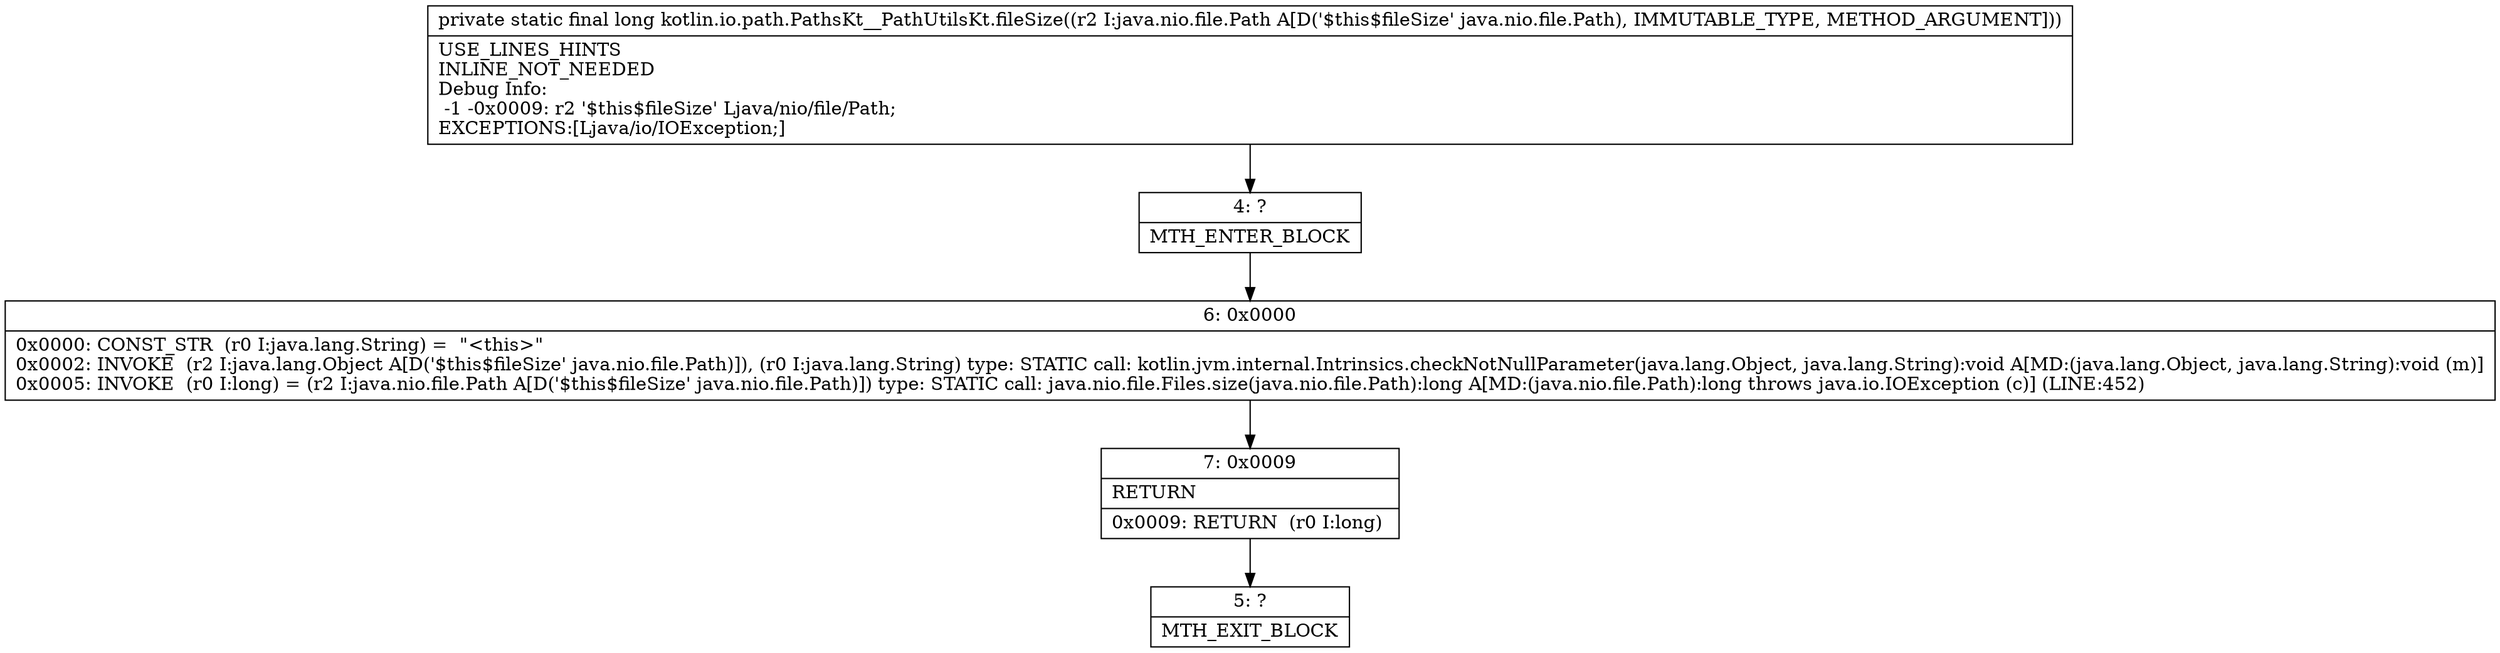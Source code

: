 digraph "CFG forkotlin.io.path.PathsKt__PathUtilsKt.fileSize(Ljava\/nio\/file\/Path;)J" {
Node_4 [shape=record,label="{4\:\ ?|MTH_ENTER_BLOCK\l}"];
Node_6 [shape=record,label="{6\:\ 0x0000|0x0000: CONST_STR  (r0 I:java.lang.String) =  \"\<this\>\" \l0x0002: INVOKE  (r2 I:java.lang.Object A[D('$this$fileSize' java.nio.file.Path)]), (r0 I:java.lang.String) type: STATIC call: kotlin.jvm.internal.Intrinsics.checkNotNullParameter(java.lang.Object, java.lang.String):void A[MD:(java.lang.Object, java.lang.String):void (m)]\l0x0005: INVOKE  (r0 I:long) = (r2 I:java.nio.file.Path A[D('$this$fileSize' java.nio.file.Path)]) type: STATIC call: java.nio.file.Files.size(java.nio.file.Path):long A[MD:(java.nio.file.Path):long throws java.io.IOException (c)] (LINE:452)\l}"];
Node_7 [shape=record,label="{7\:\ 0x0009|RETURN\l|0x0009: RETURN  (r0 I:long) \l}"];
Node_5 [shape=record,label="{5\:\ ?|MTH_EXIT_BLOCK\l}"];
MethodNode[shape=record,label="{private static final long kotlin.io.path.PathsKt__PathUtilsKt.fileSize((r2 I:java.nio.file.Path A[D('$this$fileSize' java.nio.file.Path), IMMUTABLE_TYPE, METHOD_ARGUMENT]))  | USE_LINES_HINTS\lINLINE_NOT_NEEDED\lDebug Info:\l  \-1 \-0x0009: r2 '$this$fileSize' Ljava\/nio\/file\/Path;\lEXCEPTIONS:[Ljava\/io\/IOException;]\l}"];
MethodNode -> Node_4;Node_4 -> Node_6;
Node_6 -> Node_7;
Node_7 -> Node_5;
}

